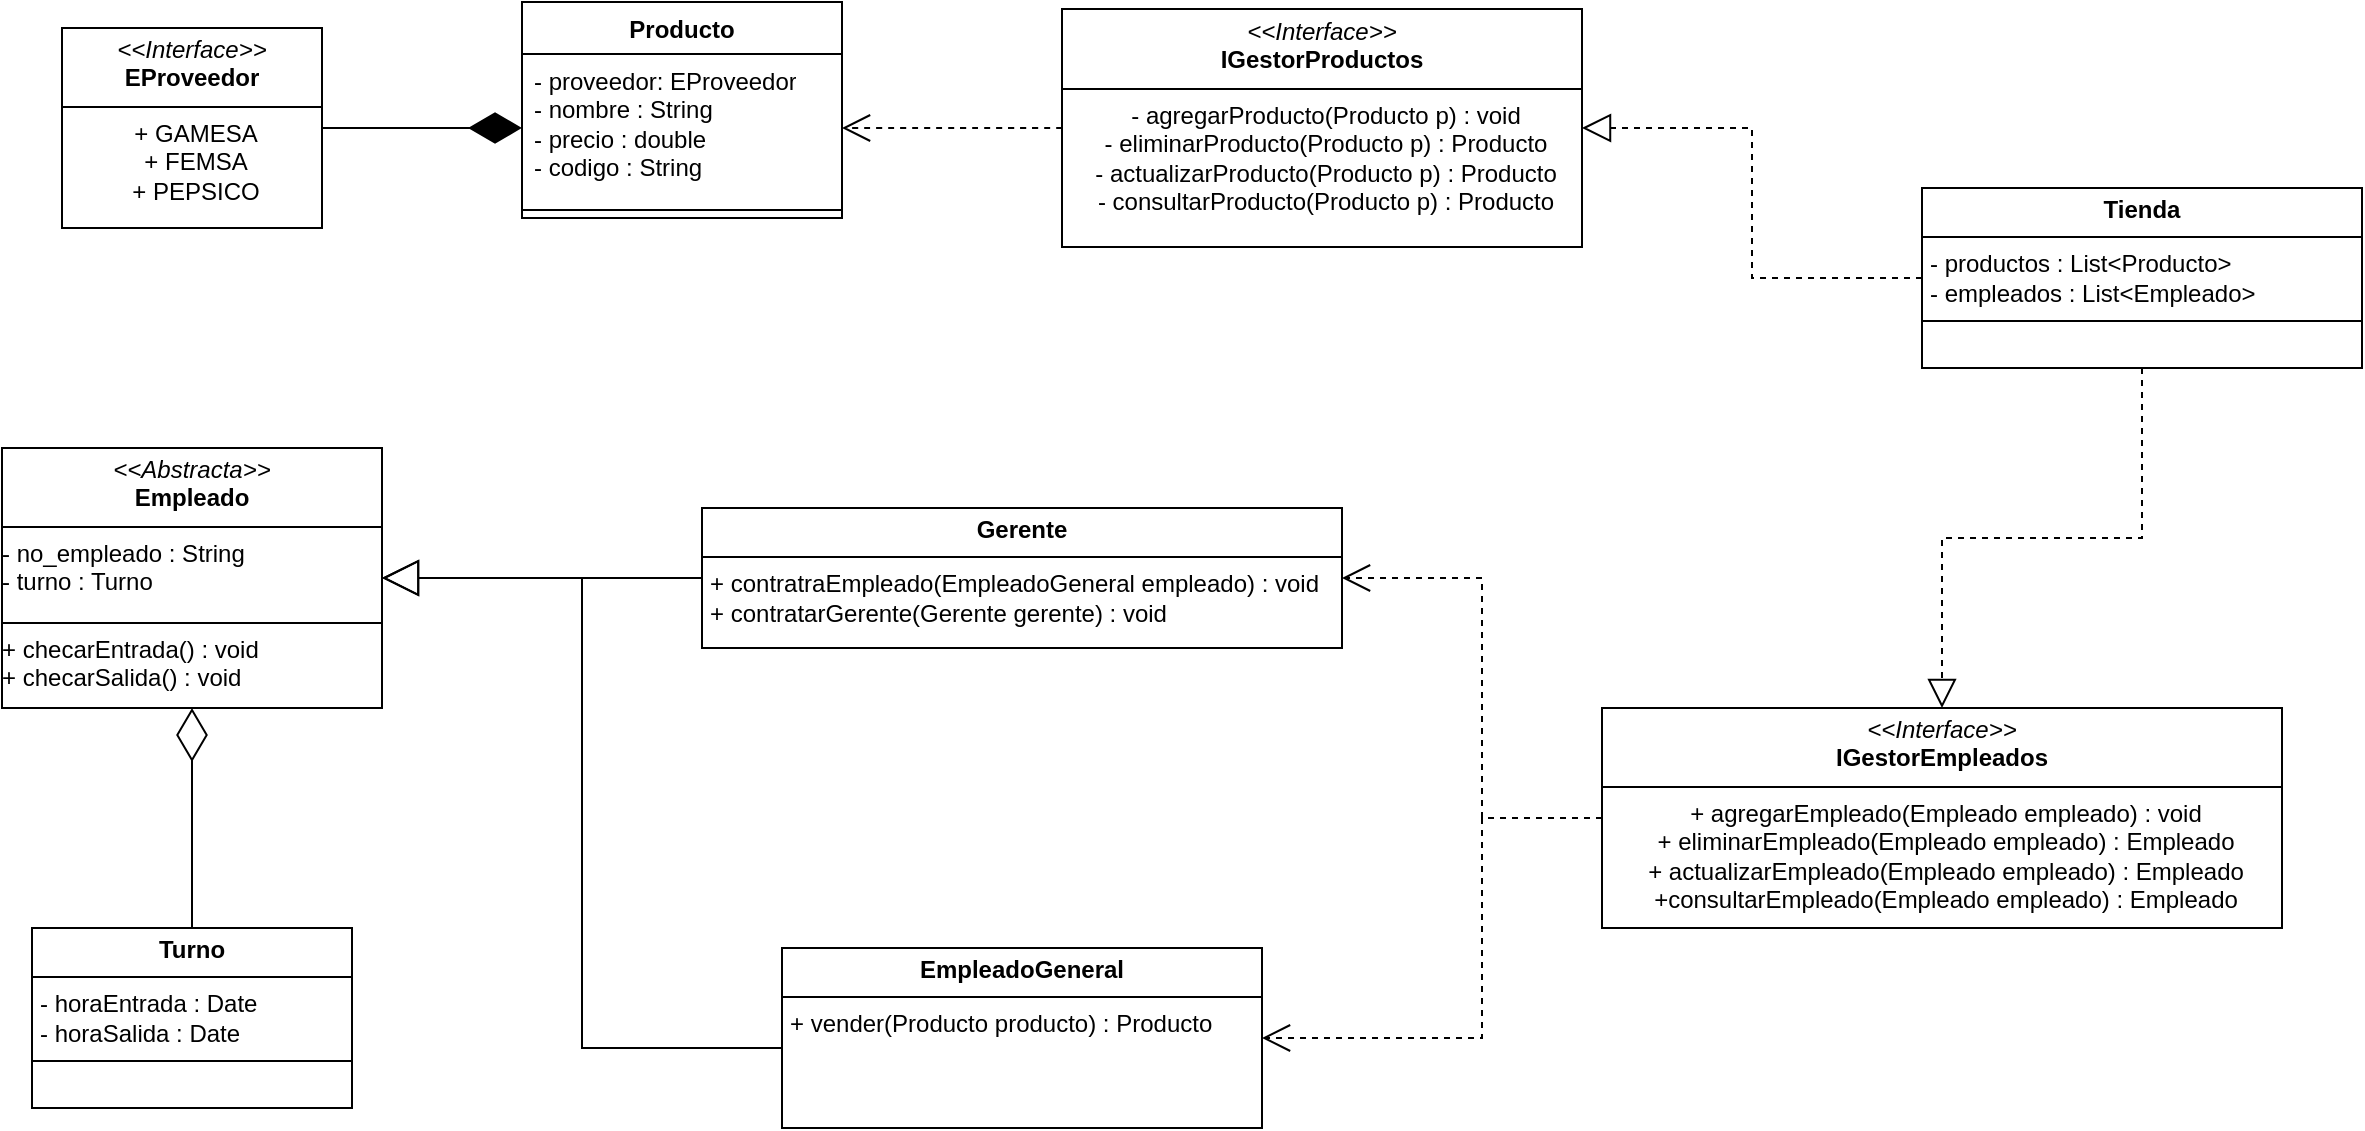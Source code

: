 <mxfile version="24.2.5" type="device">
  <diagram id="C5RBs43oDa-KdzZeNtuy" name="Page-1">
    <mxGraphModel dx="1379" dy="881" grid="1" gridSize="10" guides="1" tooltips="1" connect="1" arrows="1" fold="1" page="1" pageScale="1" pageWidth="827" pageHeight="1169" math="0" shadow="0">
      <root>
        <mxCell id="WIyWlLk6GJQsqaUBKTNV-0" />
        <mxCell id="WIyWlLk6GJQsqaUBKTNV-1" parent="WIyWlLk6GJQsqaUBKTNV-0" />
        <mxCell id="B87XZ1khTDpFSF18Bd7h-0" value="&lt;p style=&quot;margin:0px;margin-top:4px;text-align:center;&quot;&gt;&lt;i&gt;&amp;lt;&amp;lt;Interface&amp;gt;&amp;gt;&lt;/i&gt;&lt;br&gt;&lt;b&gt;EProveedor&lt;/b&gt;&lt;/p&gt;&lt;hr size=&quot;1&quot; style=&quot;border-style:solid;&quot;&gt;&lt;p style=&quot;text-align: center; margin: 0px 0px 0px 4px;&quot;&gt;+ GAMESA&lt;/p&gt;&lt;p style=&quot;text-align: center; margin: 0px 0px 0px 4px;&quot;&gt;+ FEMSA&lt;/p&gt;&lt;p style=&quot;text-align: center; margin: 0px 0px 0px 4px;&quot;&gt;+ PEPSICO&lt;/p&gt;" style="verticalAlign=top;align=left;overflow=fill;html=1;whiteSpace=wrap;" vertex="1" parent="WIyWlLk6GJQsqaUBKTNV-1">
          <mxGeometry x="70" y="80" width="130" height="100" as="geometry" />
        </mxCell>
        <mxCell id="B87XZ1khTDpFSF18Bd7h-1" value="Producto" style="swimlane;fontStyle=1;align=center;verticalAlign=top;childLayout=stackLayout;horizontal=1;startSize=26;horizontalStack=0;resizeParent=1;resizeParentMax=0;resizeLast=0;collapsible=1;marginBottom=0;whiteSpace=wrap;html=1;" vertex="1" parent="WIyWlLk6GJQsqaUBKTNV-1">
          <mxGeometry x="300" y="67" width="160" height="108" as="geometry" />
        </mxCell>
        <mxCell id="B87XZ1khTDpFSF18Bd7h-2" value="- proveedor: EProveedor&lt;div&gt;- nombre : String&lt;/div&gt;&lt;div&gt;- precio : double&lt;/div&gt;&lt;div&gt;- codigo : String&lt;/div&gt;" style="text;strokeColor=none;fillColor=none;align=left;verticalAlign=top;spacingLeft=4;spacingRight=4;overflow=hidden;rotatable=0;points=[[0,0.5],[1,0.5]];portConstraint=eastwest;whiteSpace=wrap;html=1;" vertex="1" parent="B87XZ1khTDpFSF18Bd7h-1">
          <mxGeometry y="26" width="160" height="74" as="geometry" />
        </mxCell>
        <mxCell id="B87XZ1khTDpFSF18Bd7h-3" value="" style="line;strokeWidth=1;fillColor=none;align=left;verticalAlign=middle;spacingTop=-1;spacingLeft=3;spacingRight=3;rotatable=0;labelPosition=right;points=[];portConstraint=eastwest;strokeColor=inherit;" vertex="1" parent="B87XZ1khTDpFSF18Bd7h-1">
          <mxGeometry y="100" width="160" height="8" as="geometry" />
        </mxCell>
        <mxCell id="B87XZ1khTDpFSF18Bd7h-6" value="" style="endArrow=diamondThin;endFill=1;endSize=24;html=1;rounded=0;fontSize=12;curved=1;entryX=0;entryY=0.5;entryDx=0;entryDy=0;exitX=1;exitY=0.5;exitDx=0;exitDy=0;" edge="1" parent="WIyWlLk6GJQsqaUBKTNV-1" source="B87XZ1khTDpFSF18Bd7h-0" target="B87XZ1khTDpFSF18Bd7h-2">
          <mxGeometry width="160" relative="1" as="geometry">
            <mxPoint x="80" y="300" as="sourcePoint" />
            <mxPoint x="240" y="300" as="targetPoint" />
          </mxGeometry>
        </mxCell>
        <mxCell id="B87XZ1khTDpFSF18Bd7h-8" value="&lt;p style=&quot;margin: 4px 0px 0px;&quot;&gt;&lt;i&gt;&amp;lt;&amp;lt;Interface&amp;gt;&amp;gt;&lt;/i&gt;&lt;br&gt;&lt;b&gt;IGestorProductos&lt;/b&gt;&lt;/p&gt;&lt;hr size=&quot;1&quot; style=&quot;border-style:solid;&quot;&gt;&lt;p style=&quot;margin: 0px 0px 0px 4px;&quot;&gt;- agregarProducto(Producto p) : void&lt;/p&gt;&lt;p style=&quot;margin:0px;margin-left:4px;&quot;&gt;- eliminarProducto(Producto p) : Producto&lt;/p&gt;&lt;p style=&quot;margin:0px;margin-left:4px;&quot;&gt;- actualizarProducto(Producto p) : Producto&lt;/p&gt;&lt;p style=&quot;margin:0px;margin-left:4px;&quot;&gt;- consultarProducto(Producto p) : Producto&lt;/p&gt;" style="verticalAlign=top;align=center;overflow=fill;html=1;whiteSpace=wrap;" vertex="1" parent="WIyWlLk6GJQsqaUBKTNV-1">
          <mxGeometry x="570" y="70.5" width="260" height="119" as="geometry" />
        </mxCell>
        <mxCell id="B87XZ1khTDpFSF18Bd7h-9" value="" style="endArrow=open;endSize=12;dashed=1;html=1;rounded=0;fontSize=12;curved=1;entryX=1;entryY=0.5;entryDx=0;entryDy=0;exitX=0;exitY=0.5;exitDx=0;exitDy=0;" edge="1" parent="WIyWlLk6GJQsqaUBKTNV-1" source="B87XZ1khTDpFSF18Bd7h-8" target="B87XZ1khTDpFSF18Bd7h-2">
          <mxGeometry width="160" relative="1" as="geometry">
            <mxPoint x="450" y="260" as="sourcePoint" />
            <mxPoint x="610" y="260" as="targetPoint" />
            <Array as="points" />
          </mxGeometry>
        </mxCell>
        <mxCell id="B87XZ1khTDpFSF18Bd7h-10" value="&lt;p style=&quot;margin: 4px 0px 0px;&quot;&gt;&lt;i&gt;&amp;lt;&amp;lt;Abstracta&amp;gt;&amp;gt;&lt;/i&gt;&lt;br&gt;&lt;b&gt;Empleado&lt;/b&gt;&lt;/p&gt;&lt;hr size=&quot;1&quot; style=&quot;border-style:solid;&quot;&gt;&lt;p style=&quot;margin:0px;margin-left:4px;&quot;&gt;&lt;/p&gt;&lt;div style=&quot;text-align: left;&quot;&gt;&lt;span style=&quot;background-color: initial;&quot;&gt;- no_empleado : String&lt;/span&gt;&lt;/div&gt;&lt;div style=&quot;text-align: left;&quot;&gt;&lt;span style=&quot;background-color: initial;&quot;&gt;- turno : Turno&lt;/span&gt;&lt;/div&gt;&lt;p&gt;&lt;/p&gt;&lt;hr size=&quot;1&quot; style=&quot;border-style:solid;&quot;&gt;&lt;p style=&quot;margin:0px;margin-left:4px;&quot;&gt;&lt;/p&gt;&lt;div style=&quot;text-align: left;&quot;&gt;&lt;span style=&quot;background-color: initial;&quot;&gt;+ checarEntrada() : void&lt;/span&gt;&lt;/div&gt;&lt;div style=&quot;text-align: left;&quot;&gt;&lt;span style=&quot;background-color: initial;&quot;&gt;+ checarSalida() : void&lt;/span&gt;&lt;/div&gt;&lt;p&gt;&lt;/p&gt;" style="verticalAlign=top;align=center;overflow=fill;html=1;whiteSpace=wrap;" vertex="1" parent="WIyWlLk6GJQsqaUBKTNV-1">
          <mxGeometry x="40" y="290" width="190" height="130" as="geometry" />
        </mxCell>
        <mxCell id="B87XZ1khTDpFSF18Bd7h-11" value="&lt;p style=&quot;margin:0px;margin-top:4px;text-align:center;&quot;&gt;&lt;b&gt;Turno&lt;/b&gt;&lt;/p&gt;&lt;hr size=&quot;1&quot; style=&quot;border-style:solid;&quot;&gt;&lt;p style=&quot;margin:0px;margin-left:4px;&quot;&gt;- horaEntrada : Date&lt;/p&gt;&lt;p style=&quot;margin:0px;margin-left:4px;&quot;&gt;- horaSalida : Date&lt;/p&gt;&lt;hr size=&quot;1&quot; style=&quot;border-style:solid;&quot;&gt;&lt;p style=&quot;margin:0px;margin-left:4px;&quot;&gt;&lt;br&gt;&lt;/p&gt;" style="verticalAlign=top;align=left;overflow=fill;html=1;whiteSpace=wrap;" vertex="1" parent="WIyWlLk6GJQsqaUBKTNV-1">
          <mxGeometry x="55" y="530" width="160" height="90" as="geometry" />
        </mxCell>
        <mxCell id="B87XZ1khTDpFSF18Bd7h-12" value="" style="endArrow=diamondThin;endFill=0;endSize=24;html=1;rounded=0;fontSize=12;curved=1;entryX=0.5;entryY=1;entryDx=0;entryDy=0;exitX=0.5;exitY=0;exitDx=0;exitDy=0;" edge="1" parent="WIyWlLk6GJQsqaUBKTNV-1" source="B87XZ1khTDpFSF18Bd7h-11" target="B87XZ1khTDpFSF18Bd7h-10">
          <mxGeometry width="160" relative="1" as="geometry">
            <mxPoint x="340" y="610" as="sourcePoint" />
            <mxPoint x="500" y="610" as="targetPoint" />
          </mxGeometry>
        </mxCell>
        <mxCell id="B87XZ1khTDpFSF18Bd7h-13" value="&lt;p style=&quot;margin:0px;margin-top:4px;text-align:center;&quot;&gt;&lt;b&gt;Gerente&lt;/b&gt;&lt;/p&gt;&lt;hr size=&quot;1&quot; style=&quot;border-style:solid;&quot;&gt;&lt;p style=&quot;margin:0px;margin-left:4px;&quot;&gt;&lt;/p&gt;&lt;p style=&quot;margin:0px;margin-left:4px;&quot;&gt;+ contratraEmpleado(EmpleadoGeneral empleado) : void&lt;/p&gt;&lt;p style=&quot;margin:0px;margin-left:4px;&quot;&gt;+ contratarGerente(Gerente gerente) : void&lt;/p&gt;" style="verticalAlign=top;align=left;overflow=fill;html=1;whiteSpace=wrap;" vertex="1" parent="WIyWlLk6GJQsqaUBKTNV-1">
          <mxGeometry x="390" y="320" width="320" height="70" as="geometry" />
        </mxCell>
        <mxCell id="B87XZ1khTDpFSF18Bd7h-14" value="" style="endArrow=block;endSize=16;endFill=0;html=1;rounded=0;fontSize=12;curved=1;entryX=1;entryY=0.5;entryDx=0;entryDy=0;exitX=0;exitY=0.5;exitDx=0;exitDy=0;" edge="1" parent="WIyWlLk6GJQsqaUBKTNV-1" source="B87XZ1khTDpFSF18Bd7h-13" target="B87XZ1khTDpFSF18Bd7h-10">
          <mxGeometry width="160" relative="1" as="geometry">
            <mxPoint x="320" y="480" as="sourcePoint" />
            <mxPoint x="480" y="480" as="targetPoint" />
          </mxGeometry>
        </mxCell>
        <mxCell id="B87XZ1khTDpFSF18Bd7h-15" value="&lt;p style=&quot;margin:0px;margin-top:4px;text-align:center;&quot;&gt;&lt;b&gt;EmpleadoGeneral&lt;/b&gt;&lt;/p&gt;&lt;hr size=&quot;1&quot; style=&quot;border-style:solid;&quot;&gt;&lt;p style=&quot;margin:0px;margin-left:4px;&quot;&gt;+ vender(Producto producto) : Producto&lt;/p&gt;" style="verticalAlign=top;align=left;overflow=fill;html=1;whiteSpace=wrap;" vertex="1" parent="WIyWlLk6GJQsqaUBKTNV-1">
          <mxGeometry x="430" y="540" width="240" height="90" as="geometry" />
        </mxCell>
        <mxCell id="B87XZ1khTDpFSF18Bd7h-16" value="" style="endArrow=block;endSize=16;endFill=0;html=1;rounded=0;fontSize=12;exitX=0;exitY=0.5;exitDx=0;exitDy=0;edgeStyle=orthogonalEdgeStyle;" edge="1" parent="WIyWlLk6GJQsqaUBKTNV-1">
          <mxGeometry width="160" relative="1" as="geometry">
            <mxPoint x="430" y="590" as="sourcePoint" />
            <mxPoint x="230" y="355" as="targetPoint" />
            <Array as="points">
              <mxPoint x="330" y="590" />
              <mxPoint x="330" y="355" />
            </Array>
          </mxGeometry>
        </mxCell>
        <mxCell id="B87XZ1khTDpFSF18Bd7h-17" value="&lt;p style=&quot;margin: 4px 0px 0px;&quot;&gt;&lt;i&gt;&amp;lt;&amp;lt;Interface&amp;gt;&amp;gt;&lt;/i&gt;&lt;br&gt;&lt;b&gt;IGestorEmpleados&lt;/b&gt;&lt;/p&gt;&lt;hr size=&quot;1&quot; style=&quot;border-style:solid;&quot;&gt;&lt;p style=&quot;margin:0px;margin-left:4px;&quot;&gt;+ agregarEmpleado(Empleado empleado) : void&lt;br&gt;&lt;/p&gt;&lt;p style=&quot;margin:0px;margin-left:4px;&quot;&gt;+ eliminarEmpleado(Empleado empleado) : Empleado&lt;/p&gt;&lt;p style=&quot;margin:0px;margin-left:4px;&quot;&gt;+ actualizarEmpleado(Empleado empleado) : Empleado&lt;/p&gt;&lt;p style=&quot;margin:0px;margin-left:4px;&quot;&gt;+consultarEmpleado(Empleado empleado) : Empleado&lt;/p&gt;" style="verticalAlign=top;align=center;overflow=fill;html=1;whiteSpace=wrap;" vertex="1" parent="WIyWlLk6GJQsqaUBKTNV-1">
          <mxGeometry x="840" y="420" width="340" height="110" as="geometry" />
        </mxCell>
        <mxCell id="B87XZ1khTDpFSF18Bd7h-18" value="" style="endArrow=open;endSize=12;dashed=1;html=1;rounded=0;fontSize=12;entryX=1;entryY=0.5;entryDx=0;entryDy=0;exitX=0;exitY=0.5;exitDx=0;exitDy=0;edgeStyle=orthogonalEdgeStyle;" edge="1" parent="WIyWlLk6GJQsqaUBKTNV-1" source="B87XZ1khTDpFSF18Bd7h-17" target="B87XZ1khTDpFSF18Bd7h-13">
          <mxGeometry width="160" relative="1" as="geometry">
            <mxPoint x="760" y="630" as="sourcePoint" />
            <mxPoint x="920" y="630" as="targetPoint" />
            <Array as="points">
              <mxPoint x="780" y="475" />
              <mxPoint x="780" y="355" />
            </Array>
          </mxGeometry>
        </mxCell>
        <mxCell id="B87XZ1khTDpFSF18Bd7h-19" value="" style="endArrow=open;endSize=12;dashed=1;html=1;rounded=0;fontSize=12;entryX=1;entryY=0.5;entryDx=0;entryDy=0;exitX=0;exitY=0.5;exitDx=0;exitDy=0;edgeStyle=orthogonalEdgeStyle;" edge="1" parent="WIyWlLk6GJQsqaUBKTNV-1" source="B87XZ1khTDpFSF18Bd7h-17" target="B87XZ1khTDpFSF18Bd7h-15">
          <mxGeometry width="160" relative="1" as="geometry">
            <mxPoint x="720" y="640" as="sourcePoint" />
            <mxPoint x="880" y="640" as="targetPoint" />
            <Array as="points">
              <mxPoint x="780" y="475" />
              <mxPoint x="780" y="585" />
            </Array>
          </mxGeometry>
        </mxCell>
        <mxCell id="B87XZ1khTDpFSF18Bd7h-20" value="&lt;p style=&quot;margin:0px;margin-top:4px;text-align:center;&quot;&gt;&lt;b&gt;Tienda&lt;/b&gt;&lt;/p&gt;&lt;hr size=&quot;1&quot; style=&quot;border-style:solid;&quot;&gt;&lt;p style=&quot;margin:0px;margin-left:4px;&quot;&gt;- productos : List&amp;lt;Producto&amp;gt;&lt;/p&gt;&lt;p style=&quot;margin:0px;margin-left:4px;&quot;&gt;- empleados : List&amp;lt;Empleado&amp;gt;&lt;/p&gt;&lt;hr size=&quot;1&quot; style=&quot;border-style:solid;&quot;&gt;&lt;p style=&quot;margin:0px;margin-left:4px;&quot;&gt;&lt;br&gt;&lt;/p&gt;" style="verticalAlign=top;align=left;overflow=fill;html=1;whiteSpace=wrap;" vertex="1" parent="WIyWlLk6GJQsqaUBKTNV-1">
          <mxGeometry x="1000" y="160" width="220" height="90" as="geometry" />
        </mxCell>
        <mxCell id="B87XZ1khTDpFSF18Bd7h-21" value="" style="endArrow=block;dashed=1;endFill=0;endSize=12;html=1;rounded=0;fontSize=12;entryX=0.5;entryY=0;entryDx=0;entryDy=0;exitX=0.5;exitY=1;exitDx=0;exitDy=0;edgeStyle=orthogonalEdgeStyle;" edge="1" parent="WIyWlLk6GJQsqaUBKTNV-1" source="B87XZ1khTDpFSF18Bd7h-20" target="B87XZ1khTDpFSF18Bd7h-17">
          <mxGeometry width="160" relative="1" as="geometry">
            <mxPoint x="870" y="320" as="sourcePoint" />
            <mxPoint x="1030" y="320" as="targetPoint" />
          </mxGeometry>
        </mxCell>
        <mxCell id="B87XZ1khTDpFSF18Bd7h-22" value="" style="endArrow=block;dashed=1;endFill=0;endSize=12;html=1;rounded=0;fontSize=12;entryX=1;entryY=0.5;entryDx=0;entryDy=0;exitX=0;exitY=0.5;exitDx=0;exitDy=0;edgeStyle=orthogonalEdgeStyle;" edge="1" parent="WIyWlLk6GJQsqaUBKTNV-1" source="B87XZ1khTDpFSF18Bd7h-20" target="B87XZ1khTDpFSF18Bd7h-8">
          <mxGeometry width="160" relative="1" as="geometry">
            <mxPoint x="870" y="320" as="sourcePoint" />
            <mxPoint x="1030" y="320" as="targetPoint" />
          </mxGeometry>
        </mxCell>
      </root>
    </mxGraphModel>
  </diagram>
</mxfile>
